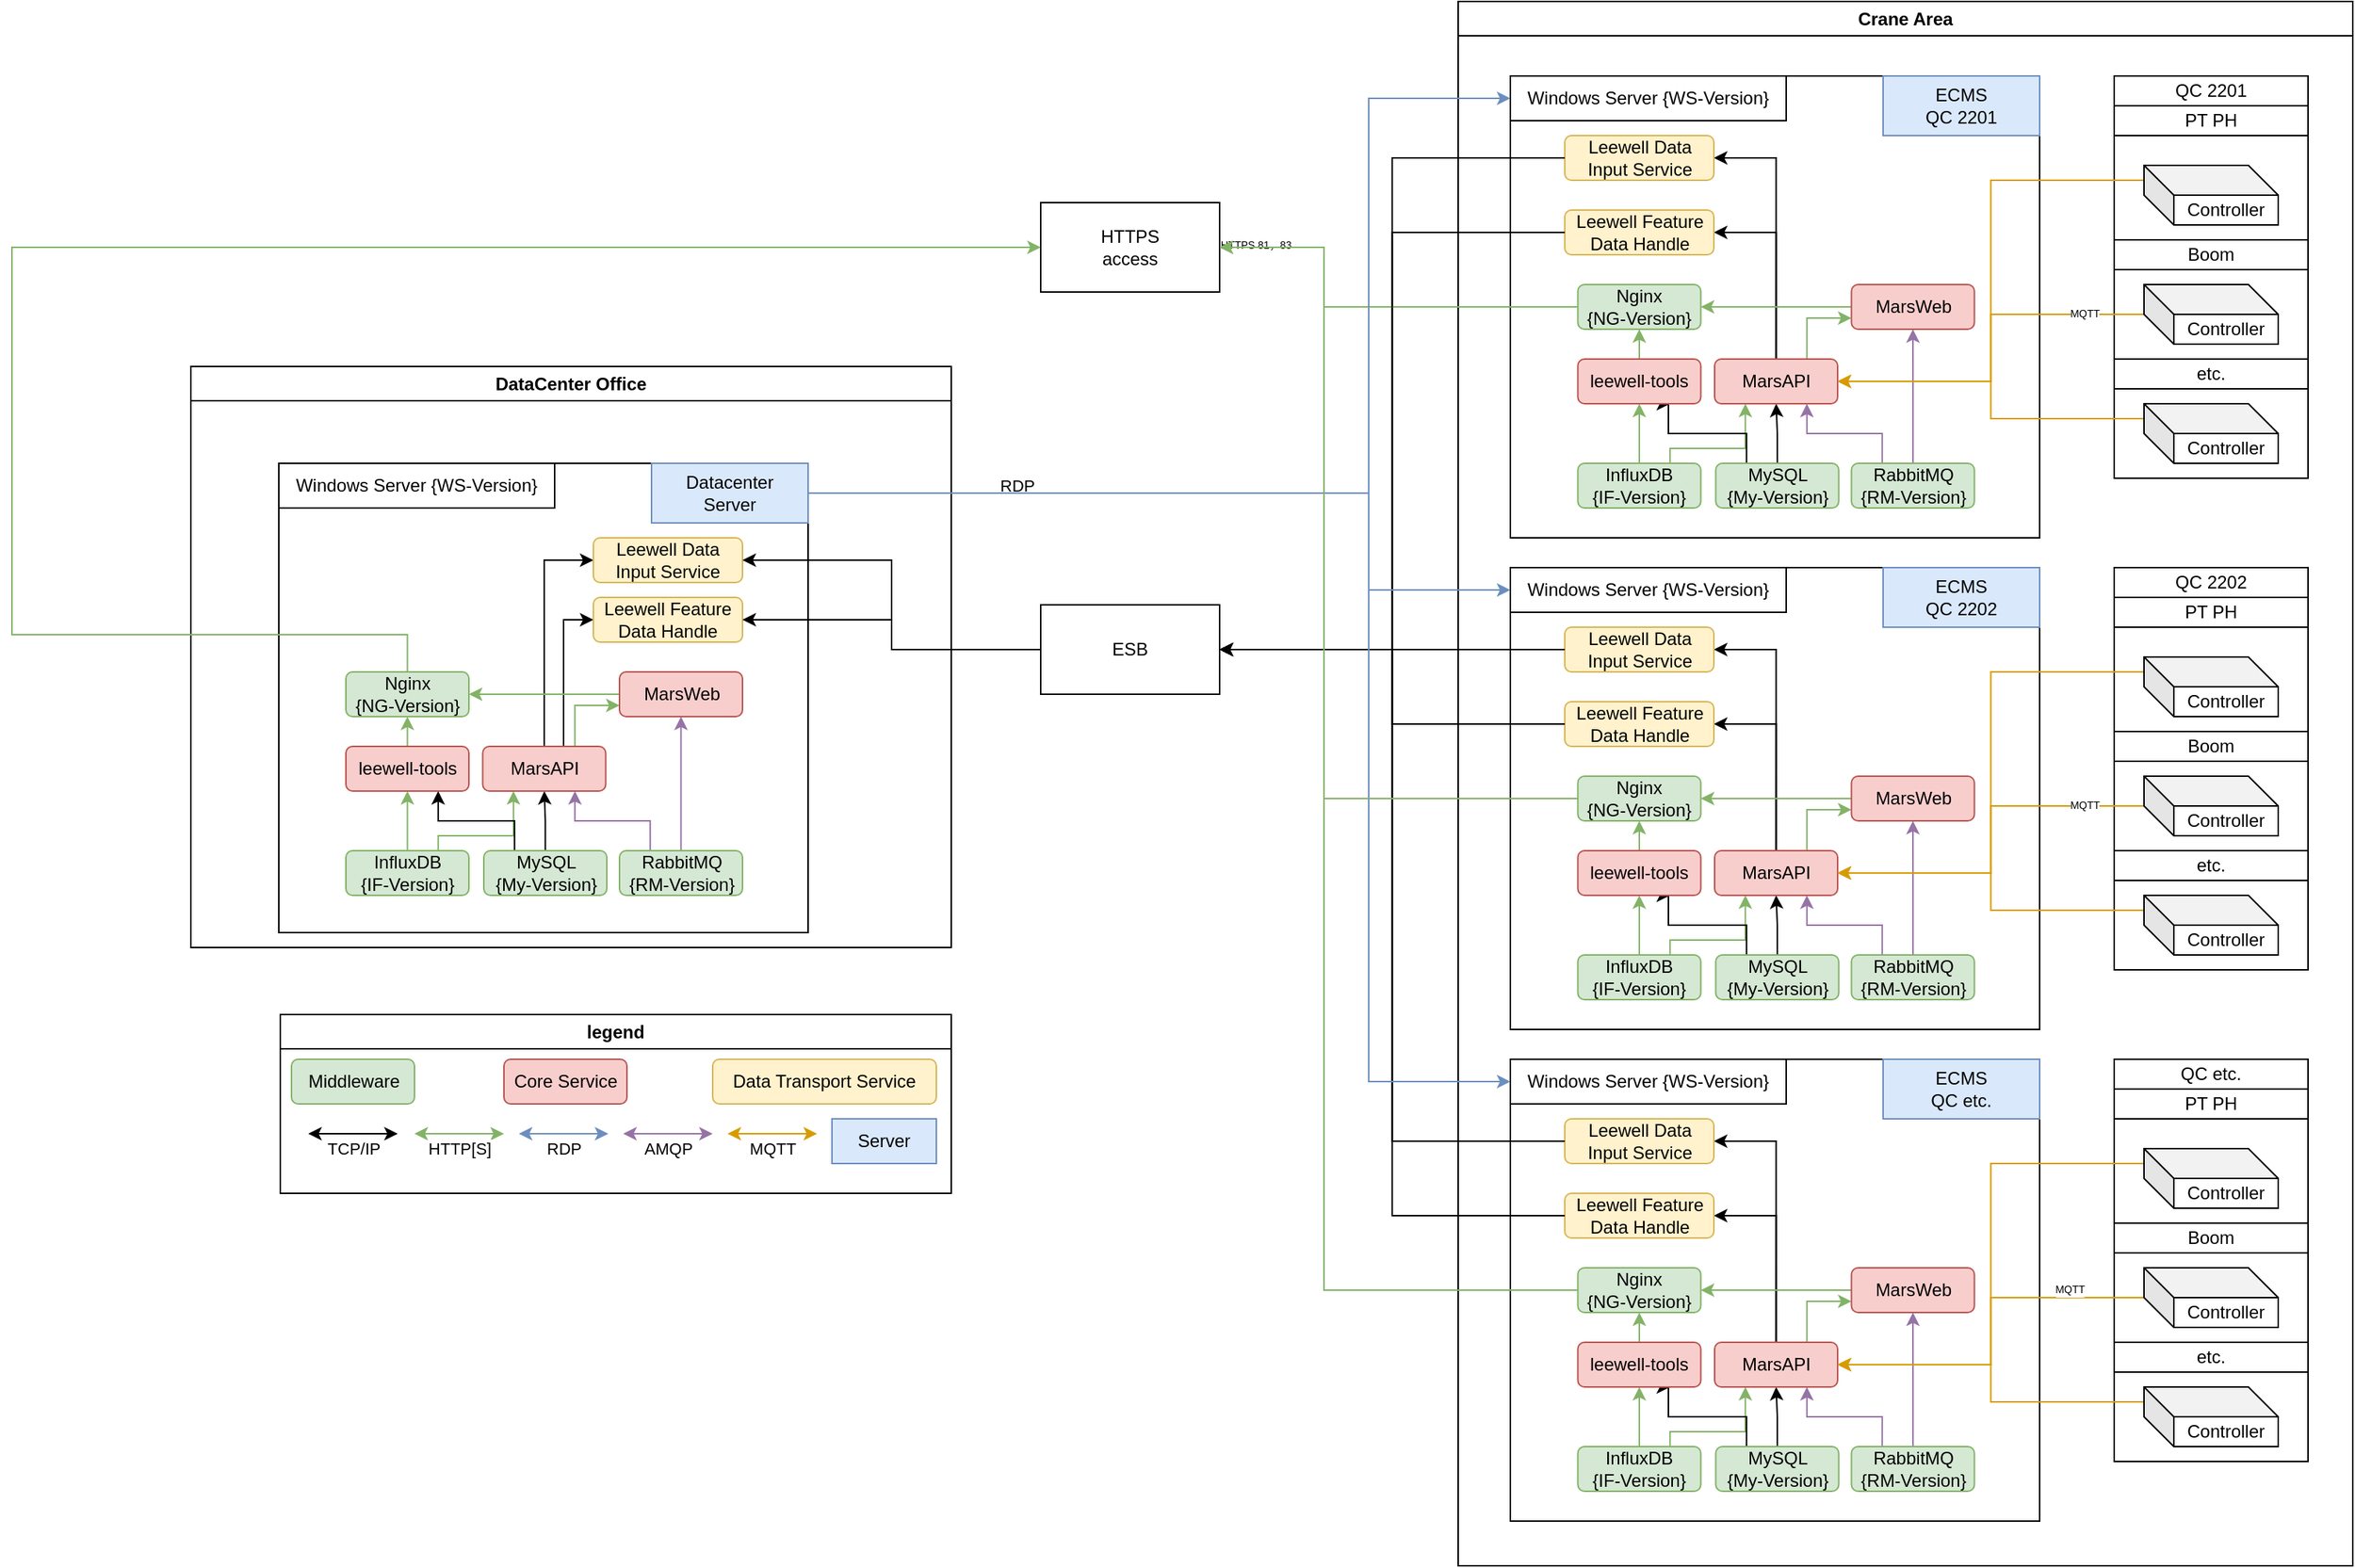 <mxfile version="26.1.0">
  <diagram name="第 1 页" id="3ImLSYelry7E7eVT9qmC">
    <mxGraphModel dx="2510" dy="953" grid="1" gridSize="10" guides="1" tooltips="1" connect="1" arrows="1" fold="1" page="1" pageScale="1" pageWidth="827" pageHeight="1169" math="0" shadow="0">
      <root>
        <mxCell id="0" />
        <mxCell id="1" parent="0" />
        <mxCell id="sP9vwEh8VMAq78QCd82c-1" value="Crane Area" style="swimlane;whiteSpace=wrap;html=1;" parent="1" vertex="1">
          <mxGeometry x="200" y="210" width="600" height="1050" as="geometry" />
        </mxCell>
        <mxCell id="sP9vwEh8VMAq78QCd82c-2" value="" style="rounded=0;whiteSpace=wrap;html=1;" parent="sP9vwEh8VMAq78QCd82c-1" vertex="1">
          <mxGeometry x="35" y="50" width="355" height="310" as="geometry" />
        </mxCell>
        <mxCell id="sP9vwEh8VMAq78QCd82c-3" value="ECMS&lt;br&gt;QC 2201" style="rounded=0;whiteSpace=wrap;html=1;fillColor=#dae8fc;strokeColor=#6c8ebf;" parent="sP9vwEh8VMAq78QCd82c-1" vertex="1">
          <mxGeometry x="285" y="50" width="105" height="40" as="geometry" />
        </mxCell>
        <mxCell id="sP9vwEh8VMAq78QCd82c-4" value="Nginx&lt;br&gt;{NG-Version}" style="rounded=1;whiteSpace=wrap;html=1;fillColor=#d5e8d4;strokeColor=#82b366;" parent="sP9vwEh8VMAq78QCd82c-1" vertex="1">
          <mxGeometry x="80.25" y="190" width="82.5" height="30" as="geometry" />
        </mxCell>
        <mxCell id="sP9vwEh8VMAq78QCd82c-34" value="" style="edgeStyle=orthogonalEdgeStyle;rounded=0;orthogonalLoop=1;jettySize=auto;html=1;fillColor=#d5e8d4;strokeColor=#82b366;" parent="sP9vwEh8VMAq78QCd82c-1" source="sP9vwEh8VMAq78QCd82c-6" target="sP9vwEh8VMAq78QCd82c-21" edge="1">
          <mxGeometry relative="1" as="geometry" />
        </mxCell>
        <mxCell id="sP9vwEh8VMAq78QCd82c-37" style="edgeStyle=orthogonalEdgeStyle;rounded=0;orthogonalLoop=1;jettySize=auto;html=1;exitX=0.75;exitY=0;exitDx=0;exitDy=0;entryX=0.25;entryY=1;entryDx=0;entryDy=0;fillColor=#d5e8d4;strokeColor=#82b366;" parent="sP9vwEh8VMAq78QCd82c-1" source="sP9vwEh8VMAq78QCd82c-6" target="sP9vwEh8VMAq78QCd82c-9" edge="1">
          <mxGeometry relative="1" as="geometry">
            <Array as="points">
              <mxPoint x="142" y="300" />
              <mxPoint x="193" y="300" />
            </Array>
          </mxGeometry>
        </mxCell>
        <mxCell id="sP9vwEh8VMAq78QCd82c-6" value="InfluxDB &lt;br&gt;{IF-Version}" style="rounded=1;whiteSpace=wrap;html=1;fillColor=#d5e8d4;strokeColor=#82b366;" parent="sP9vwEh8VMAq78QCd82c-1" vertex="1">
          <mxGeometry x="80.25" y="310" width="82.5" height="30" as="geometry" />
        </mxCell>
        <mxCell id="sP9vwEh8VMAq78QCd82c-35" value="" style="edgeStyle=orthogonalEdgeStyle;rounded=0;orthogonalLoop=1;jettySize=auto;html=1;" parent="sP9vwEh8VMAq78QCd82c-1" source="sP9vwEh8VMAq78QCd82c-7" target="sP9vwEh8VMAq78QCd82c-9" edge="1">
          <mxGeometry relative="1" as="geometry" />
        </mxCell>
        <mxCell id="sP9vwEh8VMAq78QCd82c-38" style="edgeStyle=orthogonalEdgeStyle;rounded=0;orthogonalLoop=1;jettySize=auto;html=1;exitX=0.25;exitY=0;exitDx=0;exitDy=0;entryX=0.75;entryY=1;entryDx=0;entryDy=0;" parent="sP9vwEh8VMAq78QCd82c-1" source="sP9vwEh8VMAq78QCd82c-7" target="sP9vwEh8VMAq78QCd82c-21" edge="1">
          <mxGeometry relative="1" as="geometry">
            <Array as="points">
              <mxPoint x="193" y="290" />
              <mxPoint x="141" y="290" />
              <mxPoint x="141" y="270" />
            </Array>
          </mxGeometry>
        </mxCell>
        <mxCell id="sP9vwEh8VMAq78QCd82c-7" value="MySQL&lt;br&gt;{My-Version}" style="rounded=1;whiteSpace=wrap;html=1;fillColor=#d5e8d4;strokeColor=#82b366;" parent="sP9vwEh8VMAq78QCd82c-1" vertex="1">
          <mxGeometry x="172.75" y="310" width="82.5" height="30" as="geometry" />
        </mxCell>
        <mxCell id="sP9vwEh8VMAq78QCd82c-39" style="edgeStyle=orthogonalEdgeStyle;rounded=0;orthogonalLoop=1;jettySize=auto;html=1;exitX=0.25;exitY=0;exitDx=0;exitDy=0;entryX=0.75;entryY=1;entryDx=0;entryDy=0;fillColor=#e1d5e7;strokeColor=#9673a6;" parent="sP9vwEh8VMAq78QCd82c-1" source="sP9vwEh8VMAq78QCd82c-8" target="sP9vwEh8VMAq78QCd82c-9" edge="1">
          <mxGeometry relative="1" as="geometry" />
        </mxCell>
        <mxCell id="sP9vwEh8VMAq78QCd82c-40" style="edgeStyle=orthogonalEdgeStyle;rounded=0;orthogonalLoop=1;jettySize=auto;html=1;entryX=0.5;entryY=1;entryDx=0;entryDy=0;fillColor=#e1d5e7;strokeColor=#9673a6;" parent="sP9vwEh8VMAq78QCd82c-1" source="sP9vwEh8VMAq78QCd82c-8" target="sP9vwEh8VMAq78QCd82c-10" edge="1">
          <mxGeometry relative="1" as="geometry" />
        </mxCell>
        <mxCell id="sP9vwEh8VMAq78QCd82c-8" value="RabbitMQ&lt;br&gt;{RM-Version}" style="rounded=1;whiteSpace=wrap;html=1;fillColor=#d5e8d4;strokeColor=#82b366;" parent="sP9vwEh8VMAq78QCd82c-1" vertex="1">
          <mxGeometry x="263.75" y="310" width="82.5" height="30" as="geometry" />
        </mxCell>
        <mxCell id="sP9vwEh8VMAq78QCd82c-41" style="edgeStyle=orthogonalEdgeStyle;rounded=0;orthogonalLoop=1;jettySize=auto;html=1;exitX=0.75;exitY=0;exitDx=0;exitDy=0;entryX=0;entryY=0.75;entryDx=0;entryDy=0;fillColor=#d5e8d4;strokeColor=#82b366;" parent="sP9vwEh8VMAq78QCd82c-1" source="sP9vwEh8VMAq78QCd82c-9" target="sP9vwEh8VMAq78QCd82c-10" edge="1">
          <mxGeometry relative="1" as="geometry" />
        </mxCell>
        <mxCell id="sP9vwEh8VMAq78QCd82c-45" style="edgeStyle=orthogonalEdgeStyle;rounded=0;orthogonalLoop=1;jettySize=auto;html=1;exitX=0.5;exitY=0;exitDx=0;exitDy=0;entryX=1;entryY=0.5;entryDx=0;entryDy=0;" parent="sP9vwEh8VMAq78QCd82c-1" source="sP9vwEh8VMAq78QCd82c-9" target="sP9vwEh8VMAq78QCd82c-181" edge="1">
          <mxGeometry relative="1" as="geometry">
            <mxPoint x="162.75" y="155" as="targetPoint" />
          </mxGeometry>
        </mxCell>
        <mxCell id="sP9vwEh8VMAq78QCd82c-182" style="edgeStyle=orthogonalEdgeStyle;rounded=0;orthogonalLoop=1;jettySize=auto;html=1;entryX=1;entryY=0.5;entryDx=0;entryDy=0;" parent="sP9vwEh8VMAq78QCd82c-1" source="sP9vwEh8VMAq78QCd82c-9" target="sP9vwEh8VMAq78QCd82c-180" edge="1">
          <mxGeometry relative="1" as="geometry">
            <Array as="points">
              <mxPoint x="213" y="105" />
            </Array>
          </mxGeometry>
        </mxCell>
        <mxCell id="sP9vwEh8VMAq78QCd82c-9" value="MarsAPI" style="rounded=1;whiteSpace=wrap;html=1;fillColor=#f8cecc;strokeColor=#b85450;" parent="sP9vwEh8VMAq78QCd82c-1" vertex="1">
          <mxGeometry x="172" y="240" width="82.5" height="30" as="geometry" />
        </mxCell>
        <mxCell id="sP9vwEh8VMAq78QCd82c-42" style="edgeStyle=orthogonalEdgeStyle;rounded=0;orthogonalLoop=1;jettySize=auto;html=1;exitX=0;exitY=0.5;exitDx=0;exitDy=0;entryX=1;entryY=0.5;entryDx=0;entryDy=0;fillColor=#d5e8d4;strokeColor=#82b366;" parent="sP9vwEh8VMAq78QCd82c-1" source="sP9vwEh8VMAq78QCd82c-10" target="sP9vwEh8VMAq78QCd82c-4" edge="1">
          <mxGeometry relative="1" as="geometry" />
        </mxCell>
        <mxCell id="sP9vwEh8VMAq78QCd82c-10" value="MarsWeb" style="rounded=1;whiteSpace=wrap;html=1;fillColor=#f8cecc;strokeColor=#b85450;" parent="sP9vwEh8VMAq78QCd82c-1" vertex="1">
          <mxGeometry x="263.75" y="190" width="82.5" height="30" as="geometry" />
        </mxCell>
        <mxCell id="sP9vwEh8VMAq78QCd82c-43" style="edgeStyle=orthogonalEdgeStyle;rounded=0;orthogonalLoop=1;jettySize=auto;html=1;exitX=0.5;exitY=0;exitDx=0;exitDy=0;entryX=0.5;entryY=1;entryDx=0;entryDy=0;fillColor=#d5e8d4;strokeColor=#82b366;" parent="sP9vwEh8VMAq78QCd82c-1" source="sP9vwEh8VMAq78QCd82c-21" target="sP9vwEh8VMAq78QCd82c-4" edge="1">
          <mxGeometry relative="1" as="geometry" />
        </mxCell>
        <mxCell id="sP9vwEh8VMAq78QCd82c-21" value="leewell-tools" style="rounded=1;whiteSpace=wrap;html=1;fillColor=#f8cecc;strokeColor=#b85450;" parent="sP9vwEh8VMAq78QCd82c-1" vertex="1">
          <mxGeometry x="80.25" y="240" width="82.5" height="30" as="geometry" />
        </mxCell>
        <mxCell id="sP9vwEh8VMAq78QCd82c-46" value="Windows Server {WS-Version}" style="rounded=0;whiteSpace=wrap;html=1;" parent="sP9vwEh8VMAq78QCd82c-1" vertex="1">
          <mxGeometry x="35" y="50" width="185" height="30" as="geometry" />
        </mxCell>
        <mxCell id="sP9vwEh8VMAq78QCd82c-51" value="" style="rounded=0;whiteSpace=wrap;html=1;" parent="sP9vwEh8VMAq78QCd82c-1" vertex="1">
          <mxGeometry x="440" y="50" width="130" height="270" as="geometry" />
        </mxCell>
        <mxCell id="sP9vwEh8VMAq78QCd82c-56" style="edgeStyle=orthogonalEdgeStyle;rounded=0;orthogonalLoop=1;jettySize=auto;html=1;exitX=0;exitY=0;exitDx=0;exitDy=10;exitPerimeter=0;entryX=1;entryY=0.5;entryDx=0;entryDy=0;fillColor=#ffe6cc;strokeColor=#d79b00;" parent="sP9vwEh8VMAq78QCd82c-1" source="sP9vwEh8VMAq78QCd82c-47" target="sP9vwEh8VMAq78QCd82c-9" edge="1">
          <mxGeometry relative="1" as="geometry" />
        </mxCell>
        <mxCell id="sP9vwEh8VMAq78QCd82c-47" value="Controller" style="shape=cube;whiteSpace=wrap;html=1;boundedLbl=1;backgroundOutline=1;darkOpacity=0.05;darkOpacity2=0.1;" parent="sP9vwEh8VMAq78QCd82c-1" vertex="1">
          <mxGeometry x="460" y="110" width="90" height="40" as="geometry" />
        </mxCell>
        <mxCell id="sP9vwEh8VMAq78QCd82c-57" style="edgeStyle=orthogonalEdgeStyle;rounded=0;orthogonalLoop=1;jettySize=auto;html=1;entryX=1;entryY=0.5;entryDx=0;entryDy=0;fillColor=#ffe6cc;strokeColor=#d79b00;" parent="sP9vwEh8VMAq78QCd82c-1" source="sP9vwEh8VMAq78QCd82c-48" target="sP9vwEh8VMAq78QCd82c-9" edge="1">
          <mxGeometry relative="1" as="geometry" />
        </mxCell>
        <mxCell id="sP9vwEh8VMAq78QCd82c-48" value="Controller" style="shape=cube;whiteSpace=wrap;html=1;boundedLbl=1;backgroundOutline=1;darkOpacity=0.05;darkOpacity2=0.1;" parent="sP9vwEh8VMAq78QCd82c-1" vertex="1">
          <mxGeometry x="460" y="190" width="90" height="40" as="geometry" />
        </mxCell>
        <mxCell id="sP9vwEh8VMAq78QCd82c-59" style="edgeStyle=orthogonalEdgeStyle;rounded=0;orthogonalLoop=1;jettySize=auto;html=1;exitX=0;exitY=0;exitDx=0;exitDy=10;exitPerimeter=0;entryX=1;entryY=0.5;entryDx=0;entryDy=0;fillColor=#ffe6cc;strokeColor=#d79b00;" parent="sP9vwEh8VMAq78QCd82c-1" source="sP9vwEh8VMAq78QCd82c-49" target="sP9vwEh8VMAq78QCd82c-9" edge="1">
          <mxGeometry relative="1" as="geometry" />
        </mxCell>
        <mxCell id="sP9vwEh8VMAq78QCd82c-60" value="MQTT" style="edgeLabel;html=1;align=center;verticalAlign=middle;resizable=0;points=[];fontSize=7;" parent="sP9vwEh8VMAq78QCd82c-59" vertex="1" connectable="0">
          <mxGeometry x="0.893" y="-1" relative="1" as="geometry">
            <mxPoint x="153" y="-44" as="offset" />
          </mxGeometry>
        </mxCell>
        <mxCell id="sP9vwEh8VMAq78QCd82c-49" value="Controller" style="shape=cube;whiteSpace=wrap;html=1;boundedLbl=1;backgroundOutline=1;darkOpacity=0.05;darkOpacity2=0.1;" parent="sP9vwEh8VMAq78QCd82c-1" vertex="1">
          <mxGeometry x="460" y="270" width="90" height="40" as="geometry" />
        </mxCell>
        <mxCell id="sP9vwEh8VMAq78QCd82c-52" value="QC 2201" style="rounded=0;whiteSpace=wrap;html=1;" parent="sP9vwEh8VMAq78QCd82c-1" vertex="1">
          <mxGeometry x="440" y="50" width="130" height="20" as="geometry" />
        </mxCell>
        <mxCell id="sP9vwEh8VMAq78QCd82c-53" value="PT PH" style="rounded=0;whiteSpace=wrap;html=1;" parent="sP9vwEh8VMAq78QCd82c-1" vertex="1">
          <mxGeometry x="440" y="70" width="130" height="20" as="geometry" />
        </mxCell>
        <mxCell id="sP9vwEh8VMAq78QCd82c-54" value="Boom" style="rounded=0;whiteSpace=wrap;html=1;" parent="sP9vwEh8VMAq78QCd82c-1" vertex="1">
          <mxGeometry x="440" y="160" width="130" height="20" as="geometry" />
        </mxCell>
        <mxCell id="sP9vwEh8VMAq78QCd82c-55" value="etc." style="rounded=0;whiteSpace=wrap;html=1;" parent="sP9vwEh8VMAq78QCd82c-1" vertex="1">
          <mxGeometry x="440" y="240" width="130" height="20" as="geometry" />
        </mxCell>
        <mxCell id="sP9vwEh8VMAq78QCd82c-180" value="Leewell Data Input Service" style="rounded=1;whiteSpace=wrap;html=1;fillColor=#fff2cc;strokeColor=#d6b656;" parent="sP9vwEh8VMAq78QCd82c-1" vertex="1">
          <mxGeometry x="71.5" y="90" width="100" height="30" as="geometry" />
        </mxCell>
        <mxCell id="sP9vwEh8VMAq78QCd82c-181" value="Leewell Feature Data Handle" style="rounded=1;whiteSpace=wrap;html=1;fillColor=#fff2cc;strokeColor=#d6b656;" parent="sP9vwEh8VMAq78QCd82c-1" vertex="1">
          <mxGeometry x="71.5" y="140" width="100" height="30" as="geometry" />
        </mxCell>
        <mxCell id="sP9vwEh8VMAq78QCd82c-221" value="" style="rounded=0;whiteSpace=wrap;html=1;" parent="sP9vwEh8VMAq78QCd82c-1" vertex="1">
          <mxGeometry x="35" y="380" width="355" height="310" as="geometry" />
        </mxCell>
        <mxCell id="sP9vwEh8VMAq78QCd82c-222" value="ECMS&lt;br&gt;QC 2202" style="rounded=0;whiteSpace=wrap;html=1;fillColor=#dae8fc;strokeColor=#6c8ebf;" parent="sP9vwEh8VMAq78QCd82c-1" vertex="1">
          <mxGeometry x="285" y="380" width="105" height="40" as="geometry" />
        </mxCell>
        <mxCell id="sP9vwEh8VMAq78QCd82c-223" value="Nginx&lt;br&gt;{NG-Version}" style="rounded=1;whiteSpace=wrap;html=1;fillColor=#d5e8d4;strokeColor=#82b366;" parent="sP9vwEh8VMAq78QCd82c-1" vertex="1">
          <mxGeometry x="80.25" y="520" width="82.5" height="30" as="geometry" />
        </mxCell>
        <mxCell id="sP9vwEh8VMAq78QCd82c-224" value="" style="edgeStyle=orthogonalEdgeStyle;rounded=0;orthogonalLoop=1;jettySize=auto;html=1;fillColor=#d5e8d4;strokeColor=#82b366;" parent="sP9vwEh8VMAq78QCd82c-1" source="sP9vwEh8VMAq78QCd82c-226" target="sP9vwEh8VMAq78QCd82c-240" edge="1">
          <mxGeometry relative="1" as="geometry" />
        </mxCell>
        <mxCell id="sP9vwEh8VMAq78QCd82c-225" style="edgeStyle=orthogonalEdgeStyle;rounded=0;orthogonalLoop=1;jettySize=auto;html=1;exitX=0.75;exitY=0;exitDx=0;exitDy=0;entryX=0.25;entryY=1;entryDx=0;entryDy=0;fillColor=#d5e8d4;strokeColor=#82b366;" parent="sP9vwEh8VMAq78QCd82c-1" source="sP9vwEh8VMAq78QCd82c-226" target="sP9vwEh8VMAq78QCd82c-236" edge="1">
          <mxGeometry relative="1" as="geometry">
            <Array as="points">
              <mxPoint x="142" y="630" />
              <mxPoint x="193" y="630" />
            </Array>
          </mxGeometry>
        </mxCell>
        <mxCell id="sP9vwEh8VMAq78QCd82c-226" value="InfluxDB &lt;br&gt;{IF-Version}" style="rounded=1;whiteSpace=wrap;html=1;fillColor=#d5e8d4;strokeColor=#82b366;" parent="sP9vwEh8VMAq78QCd82c-1" vertex="1">
          <mxGeometry x="80.25" y="640" width="82.5" height="30" as="geometry" />
        </mxCell>
        <mxCell id="sP9vwEh8VMAq78QCd82c-227" value="" style="edgeStyle=orthogonalEdgeStyle;rounded=0;orthogonalLoop=1;jettySize=auto;html=1;" parent="sP9vwEh8VMAq78QCd82c-1" source="sP9vwEh8VMAq78QCd82c-229" target="sP9vwEh8VMAq78QCd82c-236" edge="1">
          <mxGeometry relative="1" as="geometry" />
        </mxCell>
        <mxCell id="sP9vwEh8VMAq78QCd82c-228" style="edgeStyle=orthogonalEdgeStyle;rounded=0;orthogonalLoop=1;jettySize=auto;html=1;exitX=0.25;exitY=0;exitDx=0;exitDy=0;entryX=0.75;entryY=1;entryDx=0;entryDy=0;" parent="sP9vwEh8VMAq78QCd82c-1" source="sP9vwEh8VMAq78QCd82c-229" target="sP9vwEh8VMAq78QCd82c-240" edge="1">
          <mxGeometry relative="1" as="geometry">
            <Array as="points">
              <mxPoint x="193" y="620" />
              <mxPoint x="141" y="620" />
              <mxPoint x="141" y="600" />
            </Array>
          </mxGeometry>
        </mxCell>
        <mxCell id="sP9vwEh8VMAq78QCd82c-229" value="MySQL&lt;br&gt;{My-Version}" style="rounded=1;whiteSpace=wrap;html=1;fillColor=#d5e8d4;strokeColor=#82b366;" parent="sP9vwEh8VMAq78QCd82c-1" vertex="1">
          <mxGeometry x="172.75" y="640" width="82.5" height="30" as="geometry" />
        </mxCell>
        <mxCell id="sP9vwEh8VMAq78QCd82c-230" style="edgeStyle=orthogonalEdgeStyle;rounded=0;orthogonalLoop=1;jettySize=auto;html=1;exitX=0.25;exitY=0;exitDx=0;exitDy=0;entryX=0.75;entryY=1;entryDx=0;entryDy=0;fillColor=#e1d5e7;strokeColor=#9673a6;" parent="sP9vwEh8VMAq78QCd82c-1" source="sP9vwEh8VMAq78QCd82c-232" target="sP9vwEh8VMAq78QCd82c-236" edge="1">
          <mxGeometry relative="1" as="geometry" />
        </mxCell>
        <mxCell id="sP9vwEh8VMAq78QCd82c-231" style="edgeStyle=orthogonalEdgeStyle;rounded=0;orthogonalLoop=1;jettySize=auto;html=1;entryX=0.5;entryY=1;entryDx=0;entryDy=0;fillColor=#e1d5e7;strokeColor=#9673a6;" parent="sP9vwEh8VMAq78QCd82c-1" source="sP9vwEh8VMAq78QCd82c-232" target="sP9vwEh8VMAq78QCd82c-238" edge="1">
          <mxGeometry relative="1" as="geometry" />
        </mxCell>
        <mxCell id="sP9vwEh8VMAq78QCd82c-232" value="RabbitMQ&lt;br&gt;{RM-Version}" style="rounded=1;whiteSpace=wrap;html=1;fillColor=#d5e8d4;strokeColor=#82b366;" parent="sP9vwEh8VMAq78QCd82c-1" vertex="1">
          <mxGeometry x="263.75" y="640" width="82.5" height="30" as="geometry" />
        </mxCell>
        <mxCell id="sP9vwEh8VMAq78QCd82c-233" style="edgeStyle=orthogonalEdgeStyle;rounded=0;orthogonalLoop=1;jettySize=auto;html=1;exitX=0.75;exitY=0;exitDx=0;exitDy=0;entryX=0;entryY=0.75;entryDx=0;entryDy=0;fillColor=#d5e8d4;strokeColor=#82b366;" parent="sP9vwEh8VMAq78QCd82c-1" source="sP9vwEh8VMAq78QCd82c-236" target="sP9vwEh8VMAq78QCd82c-238" edge="1">
          <mxGeometry relative="1" as="geometry" />
        </mxCell>
        <mxCell id="sP9vwEh8VMAq78QCd82c-234" style="edgeStyle=orthogonalEdgeStyle;rounded=0;orthogonalLoop=1;jettySize=auto;html=1;exitX=0.5;exitY=0;exitDx=0;exitDy=0;entryX=1;entryY=0.5;entryDx=0;entryDy=0;" parent="sP9vwEh8VMAq78QCd82c-1" source="sP9vwEh8VMAq78QCd82c-236" target="sP9vwEh8VMAq78QCd82c-255" edge="1">
          <mxGeometry relative="1" as="geometry">
            <mxPoint x="162.75" y="485" as="targetPoint" />
          </mxGeometry>
        </mxCell>
        <mxCell id="sP9vwEh8VMAq78QCd82c-235" style="edgeStyle=orthogonalEdgeStyle;rounded=0;orthogonalLoop=1;jettySize=auto;html=1;entryX=1;entryY=0.5;entryDx=0;entryDy=0;" parent="sP9vwEh8VMAq78QCd82c-1" source="sP9vwEh8VMAq78QCd82c-236" target="sP9vwEh8VMAq78QCd82c-254" edge="1">
          <mxGeometry relative="1" as="geometry">
            <Array as="points">
              <mxPoint x="213" y="435" />
            </Array>
          </mxGeometry>
        </mxCell>
        <mxCell id="sP9vwEh8VMAq78QCd82c-236" value="MarsAPI" style="rounded=1;whiteSpace=wrap;html=1;fillColor=#f8cecc;strokeColor=#b85450;" parent="sP9vwEh8VMAq78QCd82c-1" vertex="1">
          <mxGeometry x="172" y="570" width="82.5" height="30" as="geometry" />
        </mxCell>
        <mxCell id="sP9vwEh8VMAq78QCd82c-237" style="edgeStyle=orthogonalEdgeStyle;rounded=0;orthogonalLoop=1;jettySize=auto;html=1;exitX=0;exitY=0.5;exitDx=0;exitDy=0;entryX=1;entryY=0.5;entryDx=0;entryDy=0;fillColor=#d5e8d4;strokeColor=#82b366;" parent="sP9vwEh8VMAq78QCd82c-1" source="sP9vwEh8VMAq78QCd82c-238" target="sP9vwEh8VMAq78QCd82c-223" edge="1">
          <mxGeometry relative="1" as="geometry" />
        </mxCell>
        <mxCell id="sP9vwEh8VMAq78QCd82c-238" value="MarsWeb" style="rounded=1;whiteSpace=wrap;html=1;fillColor=#f8cecc;strokeColor=#b85450;" parent="sP9vwEh8VMAq78QCd82c-1" vertex="1">
          <mxGeometry x="263.75" y="520" width="82.5" height="30" as="geometry" />
        </mxCell>
        <mxCell id="sP9vwEh8VMAq78QCd82c-239" style="edgeStyle=orthogonalEdgeStyle;rounded=0;orthogonalLoop=1;jettySize=auto;html=1;exitX=0.5;exitY=0;exitDx=0;exitDy=0;entryX=0.5;entryY=1;entryDx=0;entryDy=0;fillColor=#d5e8d4;strokeColor=#82b366;" parent="sP9vwEh8VMAq78QCd82c-1" source="sP9vwEh8VMAq78QCd82c-240" target="sP9vwEh8VMAq78QCd82c-223" edge="1">
          <mxGeometry relative="1" as="geometry" />
        </mxCell>
        <mxCell id="sP9vwEh8VMAq78QCd82c-240" value="leewell-tools" style="rounded=1;whiteSpace=wrap;html=1;fillColor=#f8cecc;strokeColor=#b85450;" parent="sP9vwEh8VMAq78QCd82c-1" vertex="1">
          <mxGeometry x="80.25" y="570" width="82.5" height="30" as="geometry" />
        </mxCell>
        <mxCell id="sP9vwEh8VMAq78QCd82c-241" value="Windows Server {WS-Version}" style="rounded=0;whiteSpace=wrap;html=1;" parent="sP9vwEh8VMAq78QCd82c-1" vertex="1">
          <mxGeometry x="35" y="380" width="185" height="30" as="geometry" />
        </mxCell>
        <mxCell id="sP9vwEh8VMAq78QCd82c-242" value="" style="rounded=0;whiteSpace=wrap;html=1;" parent="sP9vwEh8VMAq78QCd82c-1" vertex="1">
          <mxGeometry x="440" y="380" width="130" height="270" as="geometry" />
        </mxCell>
        <mxCell id="sP9vwEh8VMAq78QCd82c-243" style="edgeStyle=orthogonalEdgeStyle;rounded=0;orthogonalLoop=1;jettySize=auto;html=1;exitX=0;exitY=0;exitDx=0;exitDy=10;exitPerimeter=0;entryX=1;entryY=0.5;entryDx=0;entryDy=0;fillColor=#ffe6cc;strokeColor=#d79b00;" parent="sP9vwEh8VMAq78QCd82c-1" source="sP9vwEh8VMAq78QCd82c-244" target="sP9vwEh8VMAq78QCd82c-236" edge="1">
          <mxGeometry relative="1" as="geometry" />
        </mxCell>
        <mxCell id="sP9vwEh8VMAq78QCd82c-244" value="Controller" style="shape=cube;whiteSpace=wrap;html=1;boundedLbl=1;backgroundOutline=1;darkOpacity=0.05;darkOpacity2=0.1;" parent="sP9vwEh8VMAq78QCd82c-1" vertex="1">
          <mxGeometry x="460" y="440" width="90" height="40" as="geometry" />
        </mxCell>
        <mxCell id="sP9vwEh8VMAq78QCd82c-245" style="edgeStyle=orthogonalEdgeStyle;rounded=0;orthogonalLoop=1;jettySize=auto;html=1;entryX=1;entryY=0.5;entryDx=0;entryDy=0;fillColor=#ffe6cc;strokeColor=#d79b00;" parent="sP9vwEh8VMAq78QCd82c-1" source="sP9vwEh8VMAq78QCd82c-246" target="sP9vwEh8VMAq78QCd82c-236" edge="1">
          <mxGeometry relative="1" as="geometry" />
        </mxCell>
        <mxCell id="sP9vwEh8VMAq78QCd82c-246" value="Controller" style="shape=cube;whiteSpace=wrap;html=1;boundedLbl=1;backgroundOutline=1;darkOpacity=0.05;darkOpacity2=0.1;" parent="sP9vwEh8VMAq78QCd82c-1" vertex="1">
          <mxGeometry x="460" y="520" width="90" height="40" as="geometry" />
        </mxCell>
        <mxCell id="sP9vwEh8VMAq78QCd82c-247" style="edgeStyle=orthogonalEdgeStyle;rounded=0;orthogonalLoop=1;jettySize=auto;html=1;exitX=0;exitY=0;exitDx=0;exitDy=10;exitPerimeter=0;entryX=1;entryY=0.5;entryDx=0;entryDy=0;fillColor=#ffe6cc;strokeColor=#d79b00;" parent="sP9vwEh8VMAq78QCd82c-1" source="sP9vwEh8VMAq78QCd82c-249" target="sP9vwEh8VMAq78QCd82c-236" edge="1">
          <mxGeometry relative="1" as="geometry" />
        </mxCell>
        <mxCell id="sP9vwEh8VMAq78QCd82c-248" value="MQTT" style="edgeLabel;html=1;align=center;verticalAlign=middle;resizable=0;points=[];fontSize=7;" parent="sP9vwEh8VMAq78QCd82c-247" vertex="1" connectable="0">
          <mxGeometry x="0.893" y="-1" relative="1" as="geometry">
            <mxPoint x="153" y="-44" as="offset" />
          </mxGeometry>
        </mxCell>
        <mxCell id="sP9vwEh8VMAq78QCd82c-249" value="Controller" style="shape=cube;whiteSpace=wrap;html=1;boundedLbl=1;backgroundOutline=1;darkOpacity=0.05;darkOpacity2=0.1;" parent="sP9vwEh8VMAq78QCd82c-1" vertex="1">
          <mxGeometry x="460" y="600" width="90" height="40" as="geometry" />
        </mxCell>
        <mxCell id="sP9vwEh8VMAq78QCd82c-250" value="QC 2202" style="rounded=0;whiteSpace=wrap;html=1;" parent="sP9vwEh8VMAq78QCd82c-1" vertex="1">
          <mxGeometry x="440" y="380" width="130" height="20" as="geometry" />
        </mxCell>
        <mxCell id="sP9vwEh8VMAq78QCd82c-251" value="PT PH" style="rounded=0;whiteSpace=wrap;html=1;" parent="sP9vwEh8VMAq78QCd82c-1" vertex="1">
          <mxGeometry x="440" y="400" width="130" height="20" as="geometry" />
        </mxCell>
        <mxCell id="sP9vwEh8VMAq78QCd82c-252" value="Boom" style="rounded=0;whiteSpace=wrap;html=1;" parent="sP9vwEh8VMAq78QCd82c-1" vertex="1">
          <mxGeometry x="440" y="490" width="130" height="20" as="geometry" />
        </mxCell>
        <mxCell id="sP9vwEh8VMAq78QCd82c-253" value="etc." style="rounded=0;whiteSpace=wrap;html=1;" parent="sP9vwEh8VMAq78QCd82c-1" vertex="1">
          <mxGeometry x="440" y="570" width="130" height="20" as="geometry" />
        </mxCell>
        <mxCell id="sP9vwEh8VMAq78QCd82c-254" value="Leewell Data Input Service" style="rounded=1;whiteSpace=wrap;html=1;fillColor=#fff2cc;strokeColor=#d6b656;" parent="sP9vwEh8VMAq78QCd82c-1" vertex="1">
          <mxGeometry x="71.5" y="420" width="100" height="30" as="geometry" />
        </mxCell>
        <mxCell id="sP9vwEh8VMAq78QCd82c-255" value="Leewell Feature Data Handle" style="rounded=1;whiteSpace=wrap;html=1;fillColor=#fff2cc;strokeColor=#d6b656;" parent="sP9vwEh8VMAq78QCd82c-1" vertex="1">
          <mxGeometry x="71.5" y="470" width="100" height="30" as="geometry" />
        </mxCell>
        <mxCell id="sP9vwEh8VMAq78QCd82c-256" value="" style="rounded=0;whiteSpace=wrap;html=1;" parent="sP9vwEh8VMAq78QCd82c-1" vertex="1">
          <mxGeometry x="35" y="710" width="355" height="310" as="geometry" />
        </mxCell>
        <mxCell id="sP9vwEh8VMAq78QCd82c-257" value="ECMS&lt;br&gt;QC etc." style="rounded=0;whiteSpace=wrap;html=1;fillColor=#dae8fc;strokeColor=#6c8ebf;" parent="sP9vwEh8VMAq78QCd82c-1" vertex="1">
          <mxGeometry x="285" y="710" width="105" height="40" as="geometry" />
        </mxCell>
        <mxCell id="sP9vwEh8VMAq78QCd82c-258" value="Nginx&lt;br&gt;{NG-Version}" style="rounded=1;whiteSpace=wrap;html=1;fillColor=#d5e8d4;strokeColor=#82b366;" parent="sP9vwEh8VMAq78QCd82c-1" vertex="1">
          <mxGeometry x="80.25" y="850" width="82.5" height="30" as="geometry" />
        </mxCell>
        <mxCell id="sP9vwEh8VMAq78QCd82c-259" value="" style="edgeStyle=orthogonalEdgeStyle;rounded=0;orthogonalLoop=1;jettySize=auto;html=1;fillColor=#d5e8d4;strokeColor=#82b366;" parent="sP9vwEh8VMAq78QCd82c-1" source="sP9vwEh8VMAq78QCd82c-261" target="sP9vwEh8VMAq78QCd82c-275" edge="1">
          <mxGeometry relative="1" as="geometry" />
        </mxCell>
        <mxCell id="sP9vwEh8VMAq78QCd82c-260" style="edgeStyle=orthogonalEdgeStyle;rounded=0;orthogonalLoop=1;jettySize=auto;html=1;exitX=0.75;exitY=0;exitDx=0;exitDy=0;entryX=0.25;entryY=1;entryDx=0;entryDy=0;fillColor=#d5e8d4;strokeColor=#82b366;" parent="sP9vwEh8VMAq78QCd82c-1" source="sP9vwEh8VMAq78QCd82c-261" target="sP9vwEh8VMAq78QCd82c-271" edge="1">
          <mxGeometry relative="1" as="geometry">
            <Array as="points">
              <mxPoint x="142" y="960" />
              <mxPoint x="193" y="960" />
            </Array>
          </mxGeometry>
        </mxCell>
        <mxCell id="sP9vwEh8VMAq78QCd82c-261" value="InfluxDB &lt;br&gt;{IF-Version}" style="rounded=1;whiteSpace=wrap;html=1;fillColor=#d5e8d4;strokeColor=#82b366;" parent="sP9vwEh8VMAq78QCd82c-1" vertex="1">
          <mxGeometry x="80.25" y="970" width="82.5" height="30" as="geometry" />
        </mxCell>
        <mxCell id="sP9vwEh8VMAq78QCd82c-262" value="" style="edgeStyle=orthogonalEdgeStyle;rounded=0;orthogonalLoop=1;jettySize=auto;html=1;" parent="sP9vwEh8VMAq78QCd82c-1" source="sP9vwEh8VMAq78QCd82c-264" target="sP9vwEh8VMAq78QCd82c-271" edge="1">
          <mxGeometry relative="1" as="geometry" />
        </mxCell>
        <mxCell id="sP9vwEh8VMAq78QCd82c-263" style="edgeStyle=orthogonalEdgeStyle;rounded=0;orthogonalLoop=1;jettySize=auto;html=1;exitX=0.25;exitY=0;exitDx=0;exitDy=0;entryX=0.75;entryY=1;entryDx=0;entryDy=0;" parent="sP9vwEh8VMAq78QCd82c-1" source="sP9vwEh8VMAq78QCd82c-264" target="sP9vwEh8VMAq78QCd82c-275" edge="1">
          <mxGeometry relative="1" as="geometry">
            <Array as="points">
              <mxPoint x="193" y="950" />
              <mxPoint x="141" y="950" />
              <mxPoint x="141" y="930" />
            </Array>
          </mxGeometry>
        </mxCell>
        <mxCell id="sP9vwEh8VMAq78QCd82c-264" value="MySQL&lt;br&gt;{My-Version}" style="rounded=1;whiteSpace=wrap;html=1;fillColor=#d5e8d4;strokeColor=#82b366;" parent="sP9vwEh8VMAq78QCd82c-1" vertex="1">
          <mxGeometry x="172.75" y="970" width="82.5" height="30" as="geometry" />
        </mxCell>
        <mxCell id="sP9vwEh8VMAq78QCd82c-265" style="edgeStyle=orthogonalEdgeStyle;rounded=0;orthogonalLoop=1;jettySize=auto;html=1;exitX=0.25;exitY=0;exitDx=0;exitDy=0;entryX=0.75;entryY=1;entryDx=0;entryDy=0;fillColor=#e1d5e7;strokeColor=#9673a6;" parent="sP9vwEh8VMAq78QCd82c-1" source="sP9vwEh8VMAq78QCd82c-267" target="sP9vwEh8VMAq78QCd82c-271" edge="1">
          <mxGeometry relative="1" as="geometry" />
        </mxCell>
        <mxCell id="sP9vwEh8VMAq78QCd82c-266" style="edgeStyle=orthogonalEdgeStyle;rounded=0;orthogonalLoop=1;jettySize=auto;html=1;entryX=0.5;entryY=1;entryDx=0;entryDy=0;fillColor=#e1d5e7;strokeColor=#9673a6;" parent="sP9vwEh8VMAq78QCd82c-1" source="sP9vwEh8VMAq78QCd82c-267" target="sP9vwEh8VMAq78QCd82c-273" edge="1">
          <mxGeometry relative="1" as="geometry" />
        </mxCell>
        <mxCell id="sP9vwEh8VMAq78QCd82c-267" value="RabbitMQ&lt;br&gt;{RM-Version}" style="rounded=1;whiteSpace=wrap;html=1;fillColor=#d5e8d4;strokeColor=#82b366;" parent="sP9vwEh8VMAq78QCd82c-1" vertex="1">
          <mxGeometry x="263.75" y="970" width="82.5" height="30" as="geometry" />
        </mxCell>
        <mxCell id="sP9vwEh8VMAq78QCd82c-268" style="edgeStyle=orthogonalEdgeStyle;rounded=0;orthogonalLoop=1;jettySize=auto;html=1;exitX=0.75;exitY=0;exitDx=0;exitDy=0;entryX=0;entryY=0.75;entryDx=0;entryDy=0;fillColor=#d5e8d4;strokeColor=#82b366;" parent="sP9vwEh8VMAq78QCd82c-1" source="sP9vwEh8VMAq78QCd82c-271" target="sP9vwEh8VMAq78QCd82c-273" edge="1">
          <mxGeometry relative="1" as="geometry" />
        </mxCell>
        <mxCell id="sP9vwEh8VMAq78QCd82c-269" style="edgeStyle=orthogonalEdgeStyle;rounded=0;orthogonalLoop=1;jettySize=auto;html=1;exitX=0.5;exitY=0;exitDx=0;exitDy=0;entryX=1;entryY=0.5;entryDx=0;entryDy=0;" parent="sP9vwEh8VMAq78QCd82c-1" source="sP9vwEh8VMAq78QCd82c-271" target="sP9vwEh8VMAq78QCd82c-290" edge="1">
          <mxGeometry relative="1" as="geometry">
            <mxPoint x="162.75" y="815" as="targetPoint" />
          </mxGeometry>
        </mxCell>
        <mxCell id="sP9vwEh8VMAq78QCd82c-270" style="edgeStyle=orthogonalEdgeStyle;rounded=0;orthogonalLoop=1;jettySize=auto;html=1;entryX=1;entryY=0.5;entryDx=0;entryDy=0;" parent="sP9vwEh8VMAq78QCd82c-1" source="sP9vwEh8VMAq78QCd82c-271" target="sP9vwEh8VMAq78QCd82c-289" edge="1">
          <mxGeometry relative="1" as="geometry">
            <Array as="points">
              <mxPoint x="213" y="765" />
            </Array>
          </mxGeometry>
        </mxCell>
        <mxCell id="sP9vwEh8VMAq78QCd82c-271" value="MarsAPI" style="rounded=1;whiteSpace=wrap;html=1;fillColor=#f8cecc;strokeColor=#b85450;" parent="sP9vwEh8VMAq78QCd82c-1" vertex="1">
          <mxGeometry x="172" y="900" width="82.5" height="30" as="geometry" />
        </mxCell>
        <mxCell id="sP9vwEh8VMAq78QCd82c-272" style="edgeStyle=orthogonalEdgeStyle;rounded=0;orthogonalLoop=1;jettySize=auto;html=1;exitX=0;exitY=0.5;exitDx=0;exitDy=0;entryX=1;entryY=0.5;entryDx=0;entryDy=0;fillColor=#d5e8d4;strokeColor=#82b366;" parent="sP9vwEh8VMAq78QCd82c-1" source="sP9vwEh8VMAq78QCd82c-273" target="sP9vwEh8VMAq78QCd82c-258" edge="1">
          <mxGeometry relative="1" as="geometry" />
        </mxCell>
        <mxCell id="sP9vwEh8VMAq78QCd82c-273" value="MarsWeb" style="rounded=1;whiteSpace=wrap;html=1;fillColor=#f8cecc;strokeColor=#b85450;" parent="sP9vwEh8VMAq78QCd82c-1" vertex="1">
          <mxGeometry x="263.75" y="850" width="82.5" height="30" as="geometry" />
        </mxCell>
        <mxCell id="sP9vwEh8VMAq78QCd82c-274" style="edgeStyle=orthogonalEdgeStyle;rounded=0;orthogonalLoop=1;jettySize=auto;html=1;exitX=0.5;exitY=0;exitDx=0;exitDy=0;entryX=0.5;entryY=1;entryDx=0;entryDy=0;fillColor=#d5e8d4;strokeColor=#82b366;" parent="sP9vwEh8VMAq78QCd82c-1" source="sP9vwEh8VMAq78QCd82c-275" target="sP9vwEh8VMAq78QCd82c-258" edge="1">
          <mxGeometry relative="1" as="geometry" />
        </mxCell>
        <mxCell id="sP9vwEh8VMAq78QCd82c-275" value="leewell-tools" style="rounded=1;whiteSpace=wrap;html=1;fillColor=#f8cecc;strokeColor=#b85450;" parent="sP9vwEh8VMAq78QCd82c-1" vertex="1">
          <mxGeometry x="80.25" y="900" width="82.5" height="30" as="geometry" />
        </mxCell>
        <mxCell id="sP9vwEh8VMAq78QCd82c-276" value="Windows Server {WS-Version}" style="rounded=0;whiteSpace=wrap;html=1;" parent="sP9vwEh8VMAq78QCd82c-1" vertex="1">
          <mxGeometry x="35" y="710" width="185" height="30" as="geometry" />
        </mxCell>
        <mxCell id="sP9vwEh8VMAq78QCd82c-277" value="" style="rounded=0;whiteSpace=wrap;html=1;" parent="sP9vwEh8VMAq78QCd82c-1" vertex="1">
          <mxGeometry x="440" y="710" width="130" height="270" as="geometry" />
        </mxCell>
        <mxCell id="sP9vwEh8VMAq78QCd82c-278" style="edgeStyle=orthogonalEdgeStyle;rounded=0;orthogonalLoop=1;jettySize=auto;html=1;exitX=0;exitY=0;exitDx=0;exitDy=10;exitPerimeter=0;entryX=1;entryY=0.5;entryDx=0;entryDy=0;fillColor=#ffe6cc;strokeColor=#d79b00;" parent="sP9vwEh8VMAq78QCd82c-1" source="sP9vwEh8VMAq78QCd82c-279" target="sP9vwEh8VMAq78QCd82c-271" edge="1">
          <mxGeometry relative="1" as="geometry" />
        </mxCell>
        <mxCell id="sP9vwEh8VMAq78QCd82c-279" value="Controller" style="shape=cube;whiteSpace=wrap;html=1;boundedLbl=1;backgroundOutline=1;darkOpacity=0.05;darkOpacity2=0.1;" parent="sP9vwEh8VMAq78QCd82c-1" vertex="1">
          <mxGeometry x="460" y="770" width="90" height="40" as="geometry" />
        </mxCell>
        <mxCell id="sP9vwEh8VMAq78QCd82c-280" style="edgeStyle=orthogonalEdgeStyle;rounded=0;orthogonalLoop=1;jettySize=auto;html=1;entryX=1;entryY=0.5;entryDx=0;entryDy=0;fillColor=#ffe6cc;strokeColor=#d79b00;" parent="sP9vwEh8VMAq78QCd82c-1" source="sP9vwEh8VMAq78QCd82c-281" target="sP9vwEh8VMAq78QCd82c-271" edge="1">
          <mxGeometry relative="1" as="geometry" />
        </mxCell>
        <mxCell id="sP9vwEh8VMAq78QCd82c-281" value="Controller" style="shape=cube;whiteSpace=wrap;html=1;boundedLbl=1;backgroundOutline=1;darkOpacity=0.05;darkOpacity2=0.1;" parent="sP9vwEh8VMAq78QCd82c-1" vertex="1">
          <mxGeometry x="460" y="850" width="90" height="40" as="geometry" />
        </mxCell>
        <mxCell id="sP9vwEh8VMAq78QCd82c-282" style="edgeStyle=orthogonalEdgeStyle;rounded=0;orthogonalLoop=1;jettySize=auto;html=1;exitX=0;exitY=0;exitDx=0;exitDy=10;exitPerimeter=0;entryX=1;entryY=0.5;entryDx=0;entryDy=0;fillColor=#ffe6cc;strokeColor=#d79b00;" parent="sP9vwEh8VMAq78QCd82c-1" source="sP9vwEh8VMAq78QCd82c-284" target="sP9vwEh8VMAq78QCd82c-271" edge="1">
          <mxGeometry relative="1" as="geometry" />
        </mxCell>
        <mxCell id="sP9vwEh8VMAq78QCd82c-283" value="MQTT" style="edgeLabel;html=1;align=center;verticalAlign=middle;resizable=0;points=[];fontSize=7;" parent="sP9vwEh8VMAq78QCd82c-282" vertex="1" connectable="0">
          <mxGeometry x="0.893" y="-1" relative="1" as="geometry">
            <mxPoint x="143" y="-49" as="offset" />
          </mxGeometry>
        </mxCell>
        <mxCell id="sP9vwEh8VMAq78QCd82c-284" value="Controller" style="shape=cube;whiteSpace=wrap;html=1;boundedLbl=1;backgroundOutline=1;darkOpacity=0.05;darkOpacity2=0.1;" parent="sP9vwEh8VMAq78QCd82c-1" vertex="1">
          <mxGeometry x="460" y="930" width="90" height="40" as="geometry" />
        </mxCell>
        <mxCell id="sP9vwEh8VMAq78QCd82c-285" value="QC etc." style="rounded=0;whiteSpace=wrap;html=1;" parent="sP9vwEh8VMAq78QCd82c-1" vertex="1">
          <mxGeometry x="440" y="710" width="130" height="20" as="geometry" />
        </mxCell>
        <mxCell id="sP9vwEh8VMAq78QCd82c-286" value="PT PH" style="rounded=0;whiteSpace=wrap;html=1;" parent="sP9vwEh8VMAq78QCd82c-1" vertex="1">
          <mxGeometry x="440" y="730" width="130" height="20" as="geometry" />
        </mxCell>
        <mxCell id="sP9vwEh8VMAq78QCd82c-287" value="Boom" style="rounded=0;whiteSpace=wrap;html=1;" parent="sP9vwEh8VMAq78QCd82c-1" vertex="1">
          <mxGeometry x="440" y="820" width="130" height="20" as="geometry" />
        </mxCell>
        <mxCell id="sP9vwEh8VMAq78QCd82c-288" value="etc." style="rounded=0;whiteSpace=wrap;html=1;" parent="sP9vwEh8VMAq78QCd82c-1" vertex="1">
          <mxGeometry x="440" y="900" width="130" height="20" as="geometry" />
        </mxCell>
        <mxCell id="sP9vwEh8VMAq78QCd82c-289" value="Leewell Data Input Service" style="rounded=1;whiteSpace=wrap;html=1;fillColor=#fff2cc;strokeColor=#d6b656;" parent="sP9vwEh8VMAq78QCd82c-1" vertex="1">
          <mxGeometry x="71.5" y="750" width="100" height="30" as="geometry" />
        </mxCell>
        <mxCell id="sP9vwEh8VMAq78QCd82c-290" value="Leewell Feature Data Handle" style="rounded=1;whiteSpace=wrap;html=1;fillColor=#fff2cc;strokeColor=#d6b656;" parent="sP9vwEh8VMAq78QCd82c-1" vertex="1">
          <mxGeometry x="71.5" y="800" width="100" height="30" as="geometry" />
        </mxCell>
        <mxCell id="sP9vwEh8VMAq78QCd82c-32" value="ESB" style="rounded=0;whiteSpace=wrap;html=1;" parent="1" vertex="1">
          <mxGeometry x="-80" y="615" width="120" height="60" as="geometry" />
        </mxCell>
        <mxCell id="sP9vwEh8VMAq78QCd82c-127" style="edgeStyle=orthogonalEdgeStyle;rounded=0;orthogonalLoop=1;jettySize=auto;html=1;exitX=0;exitY=0.5;exitDx=0;exitDy=0;entryX=1;entryY=0.5;entryDx=0;entryDy=0;" parent="1" source="sP9vwEh8VMAq78QCd82c-181" target="sP9vwEh8VMAq78QCd82c-32" edge="1">
          <mxGeometry relative="1" as="geometry">
            <mxPoint x="280.25" y="365" as="sourcePoint" />
          </mxGeometry>
        </mxCell>
        <mxCell id="sP9vwEh8VMAq78QCd82c-131" value="DataCenter Office" style="swimlane;whiteSpace=wrap;html=1;" parent="1" vertex="1">
          <mxGeometry x="-650" y="455" width="510" height="390" as="geometry" />
        </mxCell>
        <mxCell id="sP9vwEh8VMAq78QCd82c-132" value="" style="rounded=0;whiteSpace=wrap;html=1;" parent="sP9vwEh8VMAq78QCd82c-131" vertex="1">
          <mxGeometry x="59" y="65" width="355" height="315" as="geometry" />
        </mxCell>
        <mxCell id="sP9vwEh8VMAq78QCd82c-133" value="Datacenter&lt;br&gt;Server" style="rounded=0;whiteSpace=wrap;html=1;fillColor=#dae8fc;strokeColor=#6c8ebf;" parent="sP9vwEh8VMAq78QCd82c-131" vertex="1">
          <mxGeometry x="309" y="65" width="105" height="40" as="geometry" />
        </mxCell>
        <mxCell id="sP9vwEh8VMAq78QCd82c-134" value="Nginx&lt;br&gt;{NG-Version}" style="rounded=1;whiteSpace=wrap;html=1;fillColor=#d5e8d4;strokeColor=#82b366;" parent="sP9vwEh8VMAq78QCd82c-131" vertex="1">
          <mxGeometry x="104" y="205" width="82.5" height="30" as="geometry" />
        </mxCell>
        <mxCell id="sP9vwEh8VMAq78QCd82c-135" value="" style="edgeStyle=orthogonalEdgeStyle;rounded=0;orthogonalLoop=1;jettySize=auto;html=1;fillColor=#d5e8d4;strokeColor=#82b366;" parent="sP9vwEh8VMAq78QCd82c-131" source="sP9vwEh8VMAq78QCd82c-137" target="sP9vwEh8VMAq78QCd82c-150" edge="1">
          <mxGeometry relative="1" as="geometry" />
        </mxCell>
        <mxCell id="sP9vwEh8VMAq78QCd82c-136" style="edgeStyle=orthogonalEdgeStyle;rounded=0;orthogonalLoop=1;jettySize=auto;html=1;exitX=0.75;exitY=0;exitDx=0;exitDy=0;entryX=0.25;entryY=1;entryDx=0;entryDy=0;fillColor=#d5e8d4;strokeColor=#82b366;" parent="sP9vwEh8VMAq78QCd82c-131" source="sP9vwEh8VMAq78QCd82c-137" target="sP9vwEh8VMAq78QCd82c-146" edge="1">
          <mxGeometry relative="1" as="geometry">
            <Array as="points">
              <mxPoint x="166" y="315" />
              <mxPoint x="216" y="315" />
            </Array>
          </mxGeometry>
        </mxCell>
        <mxCell id="sP9vwEh8VMAq78QCd82c-137" value="InfluxDB &lt;br&gt;{IF-Version}" style="rounded=1;whiteSpace=wrap;html=1;fillColor=#d5e8d4;strokeColor=#82b366;" parent="sP9vwEh8VMAq78QCd82c-131" vertex="1">
          <mxGeometry x="104" y="325" width="82.5" height="30" as="geometry" />
        </mxCell>
        <mxCell id="sP9vwEh8VMAq78QCd82c-138" value="" style="edgeStyle=orthogonalEdgeStyle;rounded=0;orthogonalLoop=1;jettySize=auto;html=1;" parent="sP9vwEh8VMAq78QCd82c-131" source="sP9vwEh8VMAq78QCd82c-140" target="sP9vwEh8VMAq78QCd82c-146" edge="1">
          <mxGeometry relative="1" as="geometry" />
        </mxCell>
        <mxCell id="sP9vwEh8VMAq78QCd82c-139" style="edgeStyle=orthogonalEdgeStyle;rounded=0;orthogonalLoop=1;jettySize=auto;html=1;exitX=0.25;exitY=0;exitDx=0;exitDy=0;entryX=0.75;entryY=1;entryDx=0;entryDy=0;" parent="sP9vwEh8VMAq78QCd82c-131" source="sP9vwEh8VMAq78QCd82c-140" target="sP9vwEh8VMAq78QCd82c-150" edge="1">
          <mxGeometry relative="1" as="geometry">
            <Array as="points">
              <mxPoint x="217" y="305" />
              <mxPoint x="166" y="305" />
            </Array>
          </mxGeometry>
        </mxCell>
        <mxCell id="sP9vwEh8VMAq78QCd82c-140" value="MySQL&lt;br&gt;{My-Version}" style="rounded=1;whiteSpace=wrap;html=1;fillColor=#d5e8d4;strokeColor=#82b366;" parent="sP9vwEh8VMAq78QCd82c-131" vertex="1">
          <mxGeometry x="196.5" y="325" width="82.5" height="30" as="geometry" />
        </mxCell>
        <mxCell id="sP9vwEh8VMAq78QCd82c-141" style="edgeStyle=orthogonalEdgeStyle;rounded=0;orthogonalLoop=1;jettySize=auto;html=1;exitX=0.25;exitY=0;exitDx=0;exitDy=0;entryX=0.75;entryY=1;entryDx=0;entryDy=0;fillColor=#e1d5e7;strokeColor=#9673a6;" parent="sP9vwEh8VMAq78QCd82c-131" source="sP9vwEh8VMAq78QCd82c-143" target="sP9vwEh8VMAq78QCd82c-146" edge="1">
          <mxGeometry relative="1" as="geometry" />
        </mxCell>
        <mxCell id="sP9vwEh8VMAq78QCd82c-142" style="edgeStyle=orthogonalEdgeStyle;rounded=0;orthogonalLoop=1;jettySize=auto;html=1;entryX=0.5;entryY=1;entryDx=0;entryDy=0;fillColor=#e1d5e7;strokeColor=#9673a6;" parent="sP9vwEh8VMAq78QCd82c-131" source="sP9vwEh8VMAq78QCd82c-143" target="sP9vwEh8VMAq78QCd82c-148" edge="1">
          <mxGeometry relative="1" as="geometry" />
        </mxCell>
        <mxCell id="sP9vwEh8VMAq78QCd82c-143" value="RabbitMQ&lt;br&gt;{RM-Version}" style="rounded=1;whiteSpace=wrap;html=1;fillColor=#d5e8d4;strokeColor=#82b366;" parent="sP9vwEh8VMAq78QCd82c-131" vertex="1">
          <mxGeometry x="287.5" y="325" width="82.5" height="30" as="geometry" />
        </mxCell>
        <mxCell id="sP9vwEh8VMAq78QCd82c-144" style="edgeStyle=orthogonalEdgeStyle;rounded=0;orthogonalLoop=1;jettySize=auto;html=1;exitX=0.75;exitY=0;exitDx=0;exitDy=0;entryX=0;entryY=0.75;entryDx=0;entryDy=0;fillColor=#d5e8d4;strokeColor=#82b366;" parent="sP9vwEh8VMAq78QCd82c-131" source="sP9vwEh8VMAq78QCd82c-146" target="sP9vwEh8VMAq78QCd82c-148" edge="1">
          <mxGeometry relative="1" as="geometry" />
        </mxCell>
        <mxCell id="sP9vwEh8VMAq78QCd82c-145" style="edgeStyle=orthogonalEdgeStyle;rounded=0;orthogonalLoop=1;jettySize=auto;html=1;exitX=0.5;exitY=0;exitDx=0;exitDy=0;entryX=0;entryY=0.5;entryDx=0;entryDy=0;" parent="sP9vwEh8VMAq78QCd82c-131" source="sP9vwEh8VMAq78QCd82c-146" target="sP9vwEh8VMAq78QCd82c-151" edge="1">
          <mxGeometry relative="1" as="geometry" />
        </mxCell>
        <mxCell id="sP9vwEh8VMAq78QCd82c-179" style="edgeStyle=orthogonalEdgeStyle;rounded=0;orthogonalLoop=1;jettySize=auto;html=1;entryX=0;entryY=0.5;entryDx=0;entryDy=0;" parent="sP9vwEh8VMAq78QCd82c-131" source="sP9vwEh8VMAq78QCd82c-146" target="sP9vwEh8VMAq78QCd82c-177" edge="1">
          <mxGeometry relative="1" as="geometry">
            <Array as="points">
              <mxPoint x="250" y="170" />
            </Array>
          </mxGeometry>
        </mxCell>
        <mxCell id="sP9vwEh8VMAq78QCd82c-146" value="MarsAPI" style="rounded=1;whiteSpace=wrap;html=1;fillColor=#f8cecc;strokeColor=#b85450;" parent="sP9vwEh8VMAq78QCd82c-131" vertex="1">
          <mxGeometry x="195.75" y="255" width="82.5" height="30" as="geometry" />
        </mxCell>
        <mxCell id="sP9vwEh8VMAq78QCd82c-147" style="edgeStyle=orthogonalEdgeStyle;rounded=0;orthogonalLoop=1;jettySize=auto;html=1;exitX=0;exitY=0.5;exitDx=0;exitDy=0;entryX=1;entryY=0.5;entryDx=0;entryDy=0;fillColor=#d5e8d4;strokeColor=#82b366;" parent="sP9vwEh8VMAq78QCd82c-131" source="sP9vwEh8VMAq78QCd82c-148" target="sP9vwEh8VMAq78QCd82c-134" edge="1">
          <mxGeometry relative="1" as="geometry" />
        </mxCell>
        <mxCell id="sP9vwEh8VMAq78QCd82c-148" value="MarsWeb" style="rounded=1;whiteSpace=wrap;html=1;fillColor=#f8cecc;strokeColor=#b85450;" parent="sP9vwEh8VMAq78QCd82c-131" vertex="1">
          <mxGeometry x="287.5" y="205" width="82.5" height="30" as="geometry" />
        </mxCell>
        <mxCell id="sP9vwEh8VMAq78QCd82c-149" style="edgeStyle=orthogonalEdgeStyle;rounded=0;orthogonalLoop=1;jettySize=auto;html=1;exitX=0.5;exitY=0;exitDx=0;exitDy=0;entryX=0.5;entryY=1;entryDx=0;entryDy=0;fillColor=#d5e8d4;strokeColor=#82b366;" parent="sP9vwEh8VMAq78QCd82c-131" source="sP9vwEh8VMAq78QCd82c-150" target="sP9vwEh8VMAq78QCd82c-134" edge="1">
          <mxGeometry relative="1" as="geometry" />
        </mxCell>
        <mxCell id="sP9vwEh8VMAq78QCd82c-150" value="leewell-tools" style="rounded=1;whiteSpace=wrap;html=1;fillColor=#f8cecc;strokeColor=#b85450;" parent="sP9vwEh8VMAq78QCd82c-131" vertex="1">
          <mxGeometry x="104" y="255" width="82.5" height="30" as="geometry" />
        </mxCell>
        <mxCell id="sP9vwEh8VMAq78QCd82c-151" value="Leewell Data Input Service" style="rounded=1;whiteSpace=wrap;html=1;fillColor=#fff2cc;strokeColor=#d6b656;" parent="sP9vwEh8VMAq78QCd82c-131" vertex="1">
          <mxGeometry x="270" y="115" width="100" height="30" as="geometry" />
        </mxCell>
        <mxCell id="sP9vwEh8VMAq78QCd82c-152" value="Windows Server {WS-Version}" style="rounded=0;whiteSpace=wrap;html=1;" parent="sP9vwEh8VMAq78QCd82c-131" vertex="1">
          <mxGeometry x="59" y="65" width="185" height="30" as="geometry" />
        </mxCell>
        <mxCell id="sP9vwEh8VMAq78QCd82c-177" value="Leewell Feature Data Handle" style="rounded=1;whiteSpace=wrap;html=1;fillColor=#fff2cc;strokeColor=#d6b656;" parent="sP9vwEh8VMAq78QCd82c-131" vertex="1">
          <mxGeometry x="270" y="155" width="100" height="30" as="geometry" />
        </mxCell>
        <mxCell id="sP9vwEh8VMAq78QCd82c-154" value="HTTPS&lt;br&gt;access" style="rounded=0;whiteSpace=wrap;html=1;" parent="1" vertex="1">
          <mxGeometry x="-80" y="345" width="120" height="60" as="geometry" />
        </mxCell>
        <mxCell id="sP9vwEh8VMAq78QCd82c-155" style="edgeStyle=orthogonalEdgeStyle;rounded=0;orthogonalLoop=1;jettySize=auto;html=1;entryX=1;entryY=0.5;entryDx=0;entryDy=0;fillColor=#d5e8d4;strokeColor=#82b366;" parent="1" source="sP9vwEh8VMAq78QCd82c-4" target="sP9vwEh8VMAq78QCd82c-154" edge="1">
          <mxGeometry relative="1" as="geometry">
            <Array as="points">
              <mxPoint x="110" y="415" />
              <mxPoint x="110" y="375" />
            </Array>
          </mxGeometry>
        </mxCell>
        <mxCell id="sP9vwEh8VMAq78QCd82c-184" value="HTTPS 81，83" style="edgeLabel;html=1;align=center;verticalAlign=middle;resizable=0;points=[];fontSize=7;" parent="sP9vwEh8VMAq78QCd82c-155" vertex="1" connectable="0">
          <mxGeometry x="0.83" y="-1" relative="1" as="geometry">
            <mxPoint as="offset" />
          </mxGeometry>
        </mxCell>
        <mxCell id="sP9vwEh8VMAq78QCd82c-160" style="edgeStyle=orthogonalEdgeStyle;rounded=0;orthogonalLoop=1;jettySize=auto;html=1;entryX=1;entryY=0.5;entryDx=0;entryDy=0;" parent="1" source="sP9vwEh8VMAq78QCd82c-32" target="sP9vwEh8VMAq78QCd82c-151" edge="1">
          <mxGeometry relative="1" as="geometry" />
        </mxCell>
        <mxCell id="sP9vwEh8VMAq78QCd82c-165" style="edgeStyle=orthogonalEdgeStyle;rounded=0;orthogonalLoop=1;jettySize=auto;html=1;entryX=0;entryY=0.5;entryDx=0;entryDy=0;fillColor=#d5e8d4;strokeColor=#82b366;" parent="1" source="sP9vwEh8VMAq78QCd82c-134" target="sP9vwEh8VMAq78QCd82c-154" edge="1">
          <mxGeometry relative="1" as="geometry">
            <Array as="points">
              <mxPoint x="-770" y="635" />
              <mxPoint x="-770" y="375" />
            </Array>
          </mxGeometry>
        </mxCell>
        <mxCell id="sP9vwEh8VMAq78QCd82c-173" style="edgeStyle=orthogonalEdgeStyle;rounded=0;orthogonalLoop=1;jettySize=auto;html=1;exitX=1;exitY=0.5;exitDx=0;exitDy=0;entryX=0;entryY=0.5;entryDx=0;entryDy=0;fillColor=#dae8fc;strokeColor=#6c8ebf;" parent="1" source="sP9vwEh8VMAq78QCd82c-133" target="sP9vwEh8VMAq78QCd82c-46" edge="1">
          <mxGeometry relative="1" as="geometry">
            <Array as="points">
              <mxPoint x="140" y="540" />
              <mxPoint x="140" y="275" />
            </Array>
          </mxGeometry>
        </mxCell>
        <mxCell id="sP9vwEh8VMAq78QCd82c-185" value="RDP" style="edgeLabel;html=1;align=center;verticalAlign=middle;resizable=0;points=[];" parent="sP9vwEh8VMAq78QCd82c-173" vertex="1" connectable="0">
          <mxGeometry x="-0.62" relative="1" as="geometry">
            <mxPoint y="-5" as="offset" />
          </mxGeometry>
        </mxCell>
        <mxCell id="sP9vwEh8VMAq78QCd82c-178" style="edgeStyle=orthogonalEdgeStyle;rounded=0;orthogonalLoop=1;jettySize=auto;html=1;entryX=1;entryY=0.5;entryDx=0;entryDy=0;" parent="1" source="sP9vwEh8VMAq78QCd82c-32" target="sP9vwEh8VMAq78QCd82c-177" edge="1">
          <mxGeometry relative="1" as="geometry" />
        </mxCell>
        <mxCell id="sP9vwEh8VMAq78QCd82c-183" style="edgeStyle=orthogonalEdgeStyle;rounded=0;orthogonalLoop=1;jettySize=auto;html=1;entryX=1;entryY=0.5;entryDx=0;entryDy=0;" parent="1" source="sP9vwEh8VMAq78QCd82c-180" target="sP9vwEh8VMAq78QCd82c-32" edge="1">
          <mxGeometry relative="1" as="geometry" />
        </mxCell>
        <mxCell id="sP9vwEh8VMAq78QCd82c-291" style="edgeStyle=orthogonalEdgeStyle;rounded=0;orthogonalLoop=1;jettySize=auto;html=1;entryX=1;entryY=0.5;entryDx=0;entryDy=0;" parent="1" source="sP9vwEh8VMAq78QCd82c-254" target="sP9vwEh8VMAq78QCd82c-32" edge="1">
          <mxGeometry relative="1" as="geometry" />
        </mxCell>
        <mxCell id="sP9vwEh8VMAq78QCd82c-292" style="edgeStyle=orthogonalEdgeStyle;rounded=0;orthogonalLoop=1;jettySize=auto;html=1;entryX=1;entryY=0.5;entryDx=0;entryDy=0;" parent="1" source="sP9vwEh8VMAq78QCd82c-255" target="sP9vwEh8VMAq78QCd82c-32" edge="1">
          <mxGeometry relative="1" as="geometry" />
        </mxCell>
        <mxCell id="sP9vwEh8VMAq78QCd82c-293" style="edgeStyle=orthogonalEdgeStyle;rounded=0;orthogonalLoop=1;jettySize=auto;html=1;exitX=0;exitY=0.5;exitDx=0;exitDy=0;entryX=1;entryY=0.5;entryDx=0;entryDy=0;" parent="1" source="sP9vwEh8VMAq78QCd82c-289" target="sP9vwEh8VMAq78QCd82c-32" edge="1">
          <mxGeometry relative="1" as="geometry" />
        </mxCell>
        <mxCell id="sP9vwEh8VMAq78QCd82c-294" style="edgeStyle=orthogonalEdgeStyle;rounded=0;orthogonalLoop=1;jettySize=auto;html=1;exitX=0;exitY=0.5;exitDx=0;exitDy=0;entryX=1;entryY=0.5;entryDx=0;entryDy=0;" parent="1" source="sP9vwEh8VMAq78QCd82c-290" target="sP9vwEh8VMAq78QCd82c-32" edge="1">
          <mxGeometry relative="1" as="geometry" />
        </mxCell>
        <mxCell id="sP9vwEh8VMAq78QCd82c-297" style="edgeStyle=orthogonalEdgeStyle;rounded=0;orthogonalLoop=1;jettySize=auto;html=1;exitX=1;exitY=0.5;exitDx=0;exitDy=0;entryX=0;entryY=0.5;entryDx=0;entryDy=0;fillColor=#dae8fc;strokeColor=#6c8ebf;" parent="1" source="sP9vwEh8VMAq78QCd82c-133" target="sP9vwEh8VMAq78QCd82c-241" edge="1">
          <mxGeometry relative="1" as="geometry">
            <Array as="points">
              <mxPoint x="140" y="540" />
              <mxPoint x="140" y="605" />
            </Array>
          </mxGeometry>
        </mxCell>
        <mxCell id="sP9vwEh8VMAq78QCd82c-299" style="edgeStyle=orthogonalEdgeStyle;rounded=0;orthogonalLoop=1;jettySize=auto;html=1;exitX=1;exitY=0.5;exitDx=0;exitDy=0;entryX=0;entryY=0.5;entryDx=0;entryDy=0;fillColor=#dae8fc;strokeColor=#6c8ebf;" parent="1" source="sP9vwEh8VMAq78QCd82c-133" target="sP9vwEh8VMAq78QCd82c-276" edge="1">
          <mxGeometry relative="1" as="geometry">
            <Array as="points">
              <mxPoint x="140" y="540" />
              <mxPoint x="140" y="935" />
            </Array>
          </mxGeometry>
        </mxCell>
        <mxCell id="sP9vwEh8VMAq78QCd82c-300" style="edgeStyle=orthogonalEdgeStyle;rounded=0;orthogonalLoop=1;jettySize=auto;html=1;exitX=0;exitY=0.5;exitDx=0;exitDy=0;entryX=1;entryY=0.5;entryDx=0;entryDy=0;fillColor=#d5e8d4;strokeColor=#82b366;" parent="1" source="sP9vwEh8VMAq78QCd82c-223" target="sP9vwEh8VMAq78QCd82c-154" edge="1">
          <mxGeometry relative="1" as="geometry">
            <Array as="points">
              <mxPoint x="110" y="745" />
              <mxPoint x="110" y="375" />
            </Array>
          </mxGeometry>
        </mxCell>
        <mxCell id="sP9vwEh8VMAq78QCd82c-301" style="edgeStyle=orthogonalEdgeStyle;rounded=0;orthogonalLoop=1;jettySize=auto;html=1;exitX=0;exitY=0.5;exitDx=0;exitDy=0;entryX=1;entryY=0.5;entryDx=0;entryDy=0;fillColor=#d5e8d4;strokeColor=#82b366;" parent="1" source="sP9vwEh8VMAq78QCd82c-258" target="sP9vwEh8VMAq78QCd82c-154" edge="1">
          <mxGeometry relative="1" as="geometry">
            <mxPoint x="70" y="398.333" as="targetPoint" />
            <Array as="points">
              <mxPoint x="110" y="1075" />
              <mxPoint x="110" y="375" />
            </Array>
          </mxGeometry>
        </mxCell>
        <mxCell id="sP9vwEh8VMAq78QCd82c-306" value="legend" style="swimlane;whiteSpace=wrap;html=1;" parent="1" vertex="1">
          <mxGeometry x="-590" y="890" width="450" height="120" as="geometry" />
        </mxCell>
        <mxCell id="sP9vwEh8VMAq78QCd82c-303" value="M&lt;span style=&quot;background-color: transparent; color: light-dark(rgb(0, 0, 0), rgb(255, 255, 255));&quot;&gt;iddleware&lt;/span&gt;" style="rounded=1;whiteSpace=wrap;html=1;fillColor=#d5e8d4;strokeColor=#82b366;" parent="sP9vwEh8VMAq78QCd82c-306" vertex="1">
          <mxGeometry x="7.5" y="30" width="82.5" height="30" as="geometry" />
        </mxCell>
        <mxCell id="sP9vwEh8VMAq78QCd82c-304" value="Core Service" style="rounded=1;whiteSpace=wrap;html=1;fillColor=#f8cecc;strokeColor=#b85450;" parent="sP9vwEh8VMAq78QCd82c-306" vertex="1">
          <mxGeometry x="150" y="30" width="82.5" height="30" as="geometry" />
        </mxCell>
        <mxCell id="sP9vwEh8VMAq78QCd82c-305" value="Data Transport Service" style="rounded=1;whiteSpace=wrap;html=1;fillColor=#fff2cc;strokeColor=#d6b656;" parent="sP9vwEh8VMAq78QCd82c-306" vertex="1">
          <mxGeometry x="290" y="30" width="150" height="30" as="geometry" />
        </mxCell>
        <mxCell id="sP9vwEh8VMAq78QCd82c-307" value="Server" style="rounded=0;whiteSpace=wrap;html=1;fillColor=#dae8fc;strokeColor=#6c8ebf;" parent="sP9vwEh8VMAq78QCd82c-306" vertex="1">
          <mxGeometry x="370" y="70" width="70" height="30" as="geometry" />
        </mxCell>
        <mxCell id="sP9vwEh8VMAq78QCd82c-308" value="" style="endArrow=classic;startArrow=classic;html=1;rounded=0;" parent="sP9vwEh8VMAq78QCd82c-306" edge="1">
          <mxGeometry width="50" height="50" relative="1" as="geometry">
            <mxPoint x="18.75" y="80" as="sourcePoint" />
            <mxPoint x="78.75" y="80" as="targetPoint" />
          </mxGeometry>
        </mxCell>
        <mxCell id="sP9vwEh8VMAq78QCd82c-309" value="TCP/IP" style="edgeLabel;html=1;align=center;verticalAlign=middle;resizable=0;points=[];" parent="sP9vwEh8VMAq78QCd82c-308" vertex="1" connectable="0">
          <mxGeometry x="-0.138" relative="1" as="geometry">
            <mxPoint x="4" y="10" as="offset" />
          </mxGeometry>
        </mxCell>
        <mxCell id="sP9vwEh8VMAq78QCd82c-310" value="" style="endArrow=classic;startArrow=classic;html=1;rounded=0;fillColor=#d5e8d4;strokeColor=#82b366;" parent="sP9vwEh8VMAq78QCd82c-306" edge="1">
          <mxGeometry width="50" height="50" relative="1" as="geometry">
            <mxPoint x="90" y="80" as="sourcePoint" />
            <mxPoint x="150" y="80" as="targetPoint" />
          </mxGeometry>
        </mxCell>
        <mxCell id="sP9vwEh8VMAq78QCd82c-311" value="HTTP[S]" style="edgeLabel;html=1;align=center;verticalAlign=middle;resizable=0;points=[];" parent="sP9vwEh8VMAq78QCd82c-310" vertex="1" connectable="0">
          <mxGeometry x="-0.138" relative="1" as="geometry">
            <mxPoint x="4" y="10" as="offset" />
          </mxGeometry>
        </mxCell>
        <mxCell id="sP9vwEh8VMAq78QCd82c-312" value="" style="endArrow=classic;startArrow=classic;html=1;rounded=0;fillColor=#dae8fc;strokeColor=#6c8ebf;" parent="sP9vwEh8VMAq78QCd82c-306" edge="1">
          <mxGeometry width="50" height="50" relative="1" as="geometry">
            <mxPoint x="160" y="80" as="sourcePoint" />
            <mxPoint x="220" y="80" as="targetPoint" />
          </mxGeometry>
        </mxCell>
        <mxCell id="sP9vwEh8VMAq78QCd82c-313" value="RDP" style="edgeLabel;html=1;align=center;verticalAlign=middle;resizable=0;points=[];" parent="sP9vwEh8VMAq78QCd82c-312" vertex="1" connectable="0">
          <mxGeometry x="-0.138" relative="1" as="geometry">
            <mxPoint x="4" y="10" as="offset" />
          </mxGeometry>
        </mxCell>
        <mxCell id="sP9vwEh8VMAq78QCd82c-314" value="" style="endArrow=classic;startArrow=classic;html=1;rounded=0;fillColor=#e1d5e7;strokeColor=#9673a6;" parent="sP9vwEh8VMAq78QCd82c-306" edge="1">
          <mxGeometry width="50" height="50" relative="1" as="geometry">
            <mxPoint x="230" y="80" as="sourcePoint" />
            <mxPoint x="290" y="80" as="targetPoint" />
          </mxGeometry>
        </mxCell>
        <mxCell id="sP9vwEh8VMAq78QCd82c-315" value="AMQP" style="edgeLabel;html=1;align=center;verticalAlign=middle;resizable=0;points=[];" parent="sP9vwEh8VMAq78QCd82c-314" vertex="1" connectable="0">
          <mxGeometry x="-0.138" relative="1" as="geometry">
            <mxPoint x="4" y="10" as="offset" />
          </mxGeometry>
        </mxCell>
        <mxCell id="8AXManp42QuGBRwcY8ov-2" value="" style="endArrow=classic;startArrow=classic;html=1;rounded=0;fillColor=#ffe6cc;strokeColor=#d79b00;" edge="1" parent="sP9vwEh8VMAq78QCd82c-306">
          <mxGeometry width="50" height="50" relative="1" as="geometry">
            <mxPoint x="300" y="80" as="sourcePoint" />
            <mxPoint x="360" y="80" as="targetPoint" />
          </mxGeometry>
        </mxCell>
        <mxCell id="8AXManp42QuGBRwcY8ov-3" value="MQTT" style="edgeLabel;html=1;align=center;verticalAlign=middle;resizable=0;points=[];" vertex="1" connectable="0" parent="8AXManp42QuGBRwcY8ov-2">
          <mxGeometry x="-0.138" relative="1" as="geometry">
            <mxPoint x="4" y="10" as="offset" />
          </mxGeometry>
        </mxCell>
      </root>
    </mxGraphModel>
  </diagram>
</mxfile>
